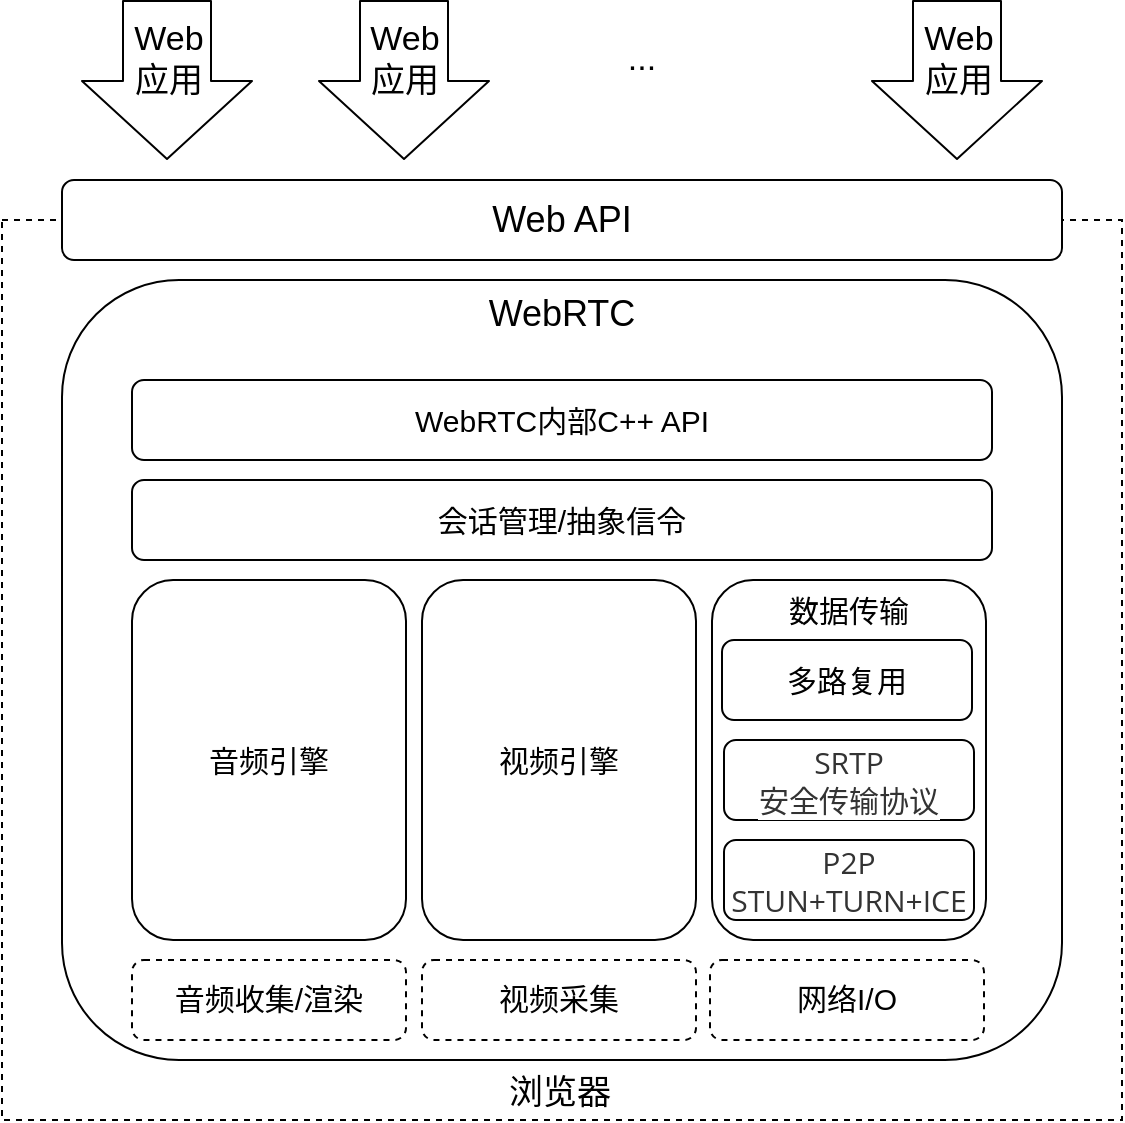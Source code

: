 <mxfile version="14.6.12" type="github">
  <diagram id="HN3T1hs5RwmZIze3phXV" name="Page-1">
    <mxGraphModel dx="905" dy="589" grid="1" gridSize="10" guides="1" tooltips="1" connect="1" arrows="1" fold="1" page="1" pageScale="1" pageWidth="827" pageHeight="1169" math="0" shadow="0">
      <root>
        <mxCell id="0" />
        <mxCell id="1" parent="0" />
        <mxCell id="nYpPXXOhf1_Q2T7nbRut-29" value="" style="rounded=0;whiteSpace=wrap;html=1;fontSize=17;dashed=1;" vertex="1" parent="1">
          <mxGeometry x="190" y="240" width="560" height="450" as="geometry" />
        </mxCell>
        <mxCell id="nYpPXXOhf1_Q2T7nbRut-1" value="&lt;font style=&quot;font-size: 18px&quot;&gt;WebRTC&lt;/font&gt;" style="rounded=1;whiteSpace=wrap;html=1;verticalAlign=top;fontSize=15;" vertex="1" parent="1">
          <mxGeometry x="220" y="270" width="500" height="390" as="geometry" />
        </mxCell>
        <mxCell id="nYpPXXOhf1_Q2T7nbRut-3" value="WebRTC内部C++ API" style="rounded=1;whiteSpace=wrap;html=1;fontSize=15;" vertex="1" parent="1">
          <mxGeometry x="255" y="320" width="430" height="40" as="geometry" />
        </mxCell>
        <mxCell id="nYpPXXOhf1_Q2T7nbRut-6" value="会话管理/抽象信令" style="rounded=1;whiteSpace=wrap;html=1;fontSize=15;" vertex="1" parent="1">
          <mxGeometry x="255" y="370" width="430" height="40" as="geometry" />
        </mxCell>
        <mxCell id="nYpPXXOhf1_Q2T7nbRut-7" value="音频引擎" style="rounded=1;whiteSpace=wrap;html=1;fontSize=15;" vertex="1" parent="1">
          <mxGeometry x="255" y="420" width="137" height="180" as="geometry" />
        </mxCell>
        <mxCell id="nYpPXXOhf1_Q2T7nbRut-8" value="视频引擎" style="rounded=1;whiteSpace=wrap;html=1;fontSize=15;" vertex="1" parent="1">
          <mxGeometry x="400" y="420" width="137" height="180" as="geometry" />
        </mxCell>
        <mxCell id="nYpPXXOhf1_Q2T7nbRut-9" value="数据传输" style="rounded=1;whiteSpace=wrap;html=1;verticalAlign=top;fontSize=15;" vertex="1" parent="1">
          <mxGeometry x="545" y="420" width="137" height="180" as="geometry" />
        </mxCell>
        <mxCell id="nYpPXXOhf1_Q2T7nbRut-11" value="&lt;font style=&quot;font-size: 18px&quot;&gt;Web API&lt;/font&gt;" style="rounded=1;whiteSpace=wrap;html=1;fontSize=15;" vertex="1" parent="1">
          <mxGeometry x="220" y="220" width="500" height="40" as="geometry" />
        </mxCell>
        <mxCell id="nYpPXXOhf1_Q2T7nbRut-12" value="" style="shape=flexArrow;endArrow=classic;html=1;width=44;endSize=12.67;endWidth=40;fontSize=17;" edge="1" parent="1">
          <mxGeometry width="50" height="50" relative="1" as="geometry">
            <mxPoint x="272.5" y="130" as="sourcePoint" />
            <mxPoint x="272.5" y="210" as="targetPoint" />
          </mxGeometry>
        </mxCell>
        <mxCell id="nYpPXXOhf1_Q2T7nbRut-13" value="Web&lt;br style=&quot;font-size: 17px;&quot;&gt;应用" style="edgeLabel;html=1;align=center;verticalAlign=middle;resizable=0;points=[];fontSize=17;" vertex="1" connectable="0" parent="nYpPXXOhf1_Q2T7nbRut-12">
          <mxGeometry x="-0.425" y="1" relative="1" as="geometry">
            <mxPoint x="-1" y="7" as="offset" />
          </mxGeometry>
        </mxCell>
        <mxCell id="nYpPXXOhf1_Q2T7nbRut-18" value="多路复用" style="rounded=1;whiteSpace=wrap;html=1;fontSize=15;" vertex="1" parent="1">
          <mxGeometry x="550" y="450" width="125" height="40" as="geometry" />
        </mxCell>
        <mxCell id="nYpPXXOhf1_Q2T7nbRut-25" value="" style="shape=flexArrow;endArrow=classic;html=1;width=44;endSize=12.67;endWidth=40;fontSize=17;" edge="1" parent="1">
          <mxGeometry width="50" height="50" relative="1" as="geometry">
            <mxPoint x="391" y="130" as="sourcePoint" />
            <mxPoint x="391" y="210" as="targetPoint" />
          </mxGeometry>
        </mxCell>
        <mxCell id="nYpPXXOhf1_Q2T7nbRut-26" value="Web&lt;br style=&quot;font-size: 17px;&quot;&gt;应用" style="edgeLabel;html=1;align=center;verticalAlign=middle;resizable=0;points=[];fontSize=17;" vertex="1" connectable="0" parent="nYpPXXOhf1_Q2T7nbRut-25">
          <mxGeometry x="-0.425" y="1" relative="1" as="geometry">
            <mxPoint x="-1" y="7" as="offset" />
          </mxGeometry>
        </mxCell>
        <mxCell id="nYpPXXOhf1_Q2T7nbRut-27" value="" style="shape=flexArrow;endArrow=classic;html=1;width=44;endSize=12.67;endWidth=40;fontSize=17;" edge="1" parent="1">
          <mxGeometry width="50" height="50" relative="1" as="geometry">
            <mxPoint x="667.5" y="130" as="sourcePoint" />
            <mxPoint x="667.5" y="210" as="targetPoint" />
          </mxGeometry>
        </mxCell>
        <mxCell id="nYpPXXOhf1_Q2T7nbRut-28" value="Web&lt;br style=&quot;font-size: 17px;&quot;&gt;应用" style="edgeLabel;html=1;align=center;verticalAlign=middle;resizable=0;points=[];fontSize=17;" vertex="1" connectable="0" parent="nYpPXXOhf1_Q2T7nbRut-27">
          <mxGeometry x="-0.425" y="1" relative="1" as="geometry">
            <mxPoint x="-1" y="7" as="offset" />
          </mxGeometry>
        </mxCell>
        <mxCell id="nYpPXXOhf1_Q2T7nbRut-30" value="&lt;font style=&quot;font-size: 15px&quot;&gt;音频收集/渲染&lt;/font&gt;" style="rounded=1;whiteSpace=wrap;html=1;fontSize=17;dashed=1;" vertex="1" parent="1">
          <mxGeometry x="255" y="610" width="137" height="40" as="geometry" />
        </mxCell>
        <mxCell id="nYpPXXOhf1_Q2T7nbRut-32" value="&lt;font style=&quot;font-size: 15px&quot;&gt;视频采集&lt;/font&gt;" style="rounded=1;whiteSpace=wrap;html=1;fontSize=17;dashed=1;" vertex="1" parent="1">
          <mxGeometry x="400" y="610" width="137" height="40" as="geometry" />
        </mxCell>
        <mxCell id="nYpPXXOhf1_Q2T7nbRut-33" value="&lt;font style=&quot;font-size: 15px&quot;&gt;网络I/O&lt;/font&gt;" style="rounded=1;whiteSpace=wrap;html=1;fontSize=17;dashed=1;" vertex="1" parent="1">
          <mxGeometry x="544" y="610" width="137" height="40" as="geometry" />
        </mxCell>
        <mxCell id="nYpPXXOhf1_Q2T7nbRut-34" value="&lt;span style=&quot;color: rgb(51 , 51 , 51) ; font-family: &amp;#34;open sans&amp;#34; , &amp;#34;clear sans&amp;#34; , &amp;#34;helvetica neue&amp;#34; , &amp;#34;helvetica&amp;#34; , &amp;#34;arial&amp;#34; , sans-serif ; background-color: rgb(255 , 255 , 255)&quot;&gt;SRTP&lt;br&gt;安全传输协议&lt;/span&gt;" style="rounded=1;whiteSpace=wrap;html=1;fontSize=15;" vertex="1" parent="1">
          <mxGeometry x="551" y="500" width="125" height="40" as="geometry" />
        </mxCell>
        <mxCell id="nYpPXXOhf1_Q2T7nbRut-35" value="&lt;font style=&quot;font-size: 15px&quot;&gt;&lt;span class=&quot;md-plain&quot; style=&quot;box-sizing: border-box ; color: rgb(51 , 51 , 51) ; font-family: &amp;#34;open sans&amp;#34; , &amp;#34;clear sans&amp;#34; , &amp;#34;helvetica neue&amp;#34; , &amp;#34;helvetica&amp;#34; , &amp;#34;arial&amp;#34; , sans-serif&quot;&gt;P2P&lt;/span&gt;&lt;span class=&quot;md-softbreak&quot; style=&quot;box-sizing: border-box ; color: rgb(51 , 51 , 51) ; font-family: &amp;#34;open sans&amp;#34; , &amp;#34;clear sans&amp;#34; , &amp;#34;helvetica neue&amp;#34; , &amp;#34;helvetica&amp;#34; , &amp;#34;arial&amp;#34; , sans-serif&quot;&gt;&lt;br&gt;&lt;/span&gt;&lt;span class=&quot;md-plain md-expand&quot; style=&quot;box-sizing: border-box ; color: rgb(51 , 51 , 51) ; font-family: &amp;#34;open sans&amp;#34; , &amp;#34;clear sans&amp;#34; , &amp;#34;helvetica neue&amp;#34; , &amp;#34;helvetica&amp;#34; , &amp;#34;arial&amp;#34; , sans-serif&quot;&gt;STUN+TURN+ICE&lt;/span&gt;&lt;/font&gt;" style="rounded=1;whiteSpace=wrap;html=1;fontSize=15;" vertex="1" parent="1">
          <mxGeometry x="551" y="550" width="125" height="40" as="geometry" />
        </mxCell>
        <mxCell id="nYpPXXOhf1_Q2T7nbRut-36" value="..." style="text;html=1;strokeColor=none;fillColor=none;align=center;verticalAlign=middle;whiteSpace=wrap;rounded=0;dashed=1;fontSize=17;" vertex="1" parent="1">
          <mxGeometry x="490" y="150" width="40" height="20" as="geometry" />
        </mxCell>
        <mxCell id="nYpPXXOhf1_Q2T7nbRut-39" value="浏览器" style="text;html=1;strokeColor=none;fillColor=none;align=center;verticalAlign=middle;whiteSpace=wrap;rounded=0;dashed=1;fontSize=17;" vertex="1" parent="1">
          <mxGeometry x="428.5" y="667" width="80" height="20" as="geometry" />
        </mxCell>
      </root>
    </mxGraphModel>
  </diagram>
</mxfile>
